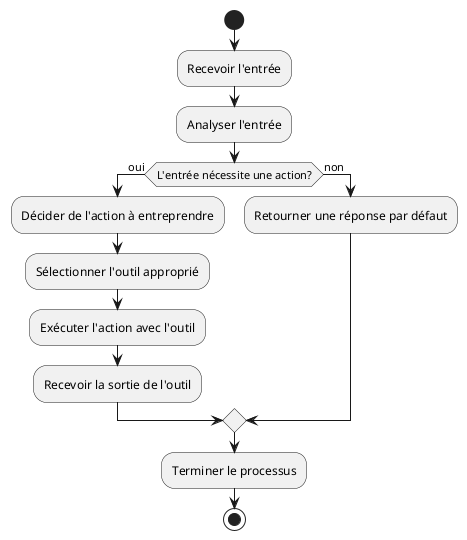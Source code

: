 @startuml
start

:Recevoir l'entrée;
:Analyser l'entrée;

if (L'entrée nécessite une action?) then (oui)
    :Décider de l'action à entreprendre;
    :Sélectionner l'outil approprié;
    :Exécuter l'action avec l'outil;
    :Recevoir la sortie de l'outil;
else (non)
    :Retourner une réponse par défaut;
endif

:Terminer le processus;

stop
@enduml